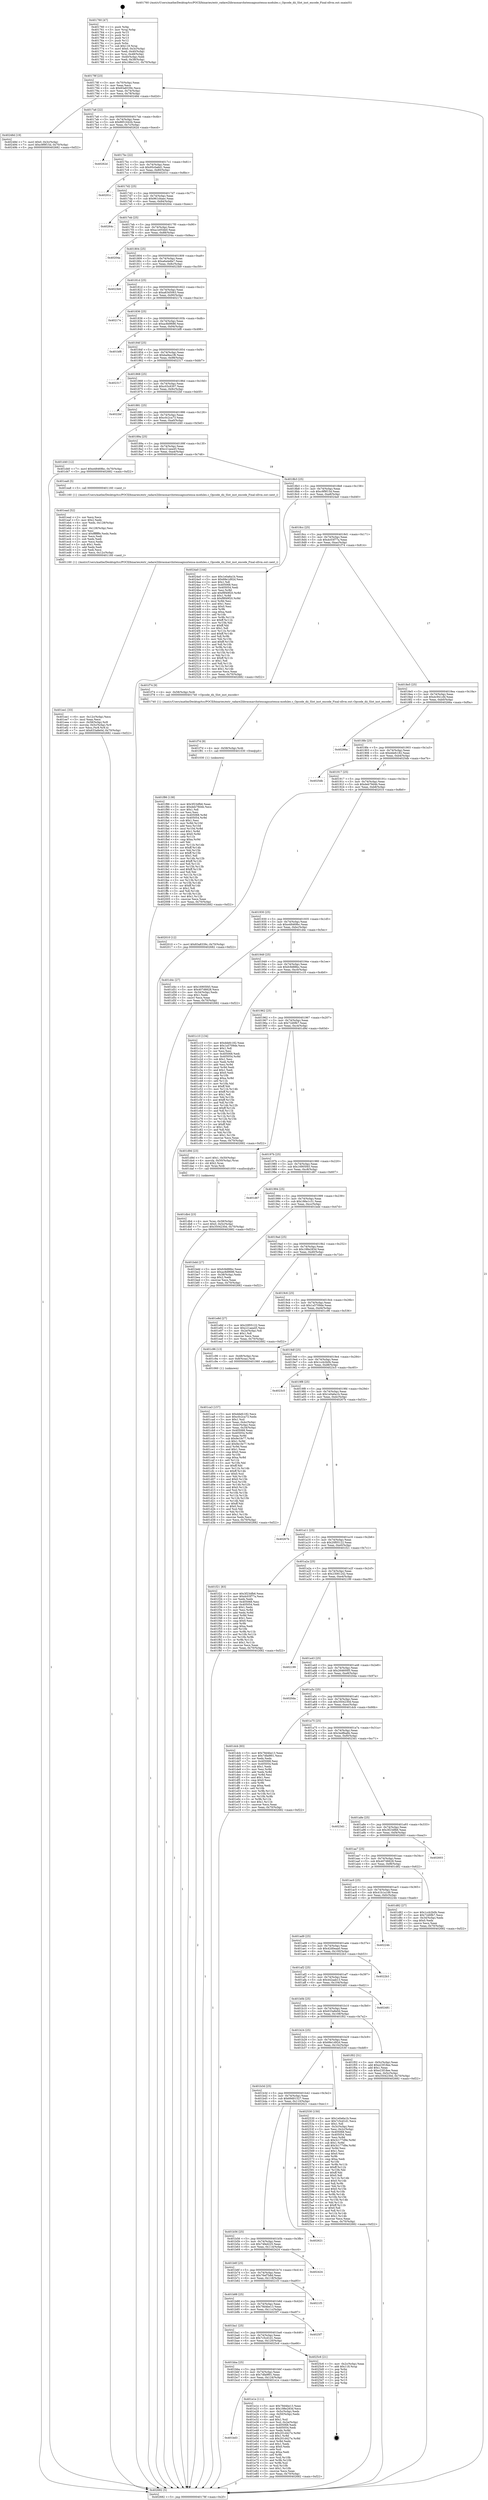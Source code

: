 digraph "0x401760" {
  label = "0x401760 (/mnt/c/Users/mathe/Desktop/tcc/POCII/binaries/extr_radare2librasmarchxtensagnuxtensa-modules.c_Opcode_dii_Slot_inst_encode_Final-ollvm.out::main(0))"
  labelloc = "t"
  node[shape=record]

  Entry [label="",width=0.3,height=0.3,shape=circle,fillcolor=black,style=filled]
  "0x40178f" [label="{
     0x40178f [23]\l
     | [instrs]\l
     &nbsp;&nbsp;0x40178f \<+3\>: mov -0x70(%rbp),%eax\l
     &nbsp;&nbsp;0x401792 \<+2\>: mov %eax,%ecx\l
     &nbsp;&nbsp;0x401794 \<+6\>: sub $0x83a8339c,%ecx\l
     &nbsp;&nbsp;0x40179a \<+3\>: mov %eax,-0x74(%rbp)\l
     &nbsp;&nbsp;0x40179d \<+3\>: mov %ecx,-0x78(%rbp)\l
     &nbsp;&nbsp;0x4017a0 \<+6\>: je 000000000040248d \<main+0xd2d\>\l
  }"]
  "0x40248d" [label="{
     0x40248d [19]\l
     | [instrs]\l
     &nbsp;&nbsp;0x40248d \<+7\>: movl $0x0,-0x3c(%rbp)\l
     &nbsp;&nbsp;0x402494 \<+7\>: movl $0xc9f9f15d,-0x70(%rbp)\l
     &nbsp;&nbsp;0x40249b \<+5\>: jmp 0000000000402682 \<main+0xf22\>\l
  }"]
  "0x4017a6" [label="{
     0x4017a6 [22]\l
     | [instrs]\l
     &nbsp;&nbsp;0x4017a6 \<+5\>: jmp 00000000004017ab \<main+0x4b\>\l
     &nbsp;&nbsp;0x4017ab \<+3\>: mov -0x74(%rbp),%eax\l
     &nbsp;&nbsp;0x4017ae \<+5\>: sub $0x8851642b,%eax\l
     &nbsp;&nbsp;0x4017b3 \<+3\>: mov %eax,-0x7c(%rbp)\l
     &nbsp;&nbsp;0x4017b6 \<+6\>: je 000000000040262d \<main+0xecd\>\l
  }"]
  Exit [label="",width=0.3,height=0.3,shape=circle,fillcolor=black,style=filled,peripheries=2]
  "0x40262d" [label="{
     0x40262d\l
  }", style=dashed]
  "0x4017bc" [label="{
     0x4017bc [22]\l
     | [instrs]\l
     &nbsp;&nbsp;0x4017bc \<+5\>: jmp 00000000004017c1 \<main+0x61\>\l
     &nbsp;&nbsp;0x4017c1 \<+3\>: mov -0x74(%rbp),%eax\l
     &nbsp;&nbsp;0x4017c4 \<+5\>: sub $0x95c0a6d1,%eax\l
     &nbsp;&nbsp;0x4017c9 \<+3\>: mov %eax,-0x80(%rbp)\l
     &nbsp;&nbsp;0x4017cc \<+6\>: je 000000000040201c \<main+0x8bc\>\l
  }"]
  "0x401f86" [label="{
     0x401f86 [138]\l
     | [instrs]\l
     &nbsp;&nbsp;0x401f86 \<+5\>: mov $0x3f23dfb6,%eax\l
     &nbsp;&nbsp;0x401f8b \<+5\>: mov $0xdeb79d4b,%ecx\l
     &nbsp;&nbsp;0x401f90 \<+2\>: mov $0x1,%dl\l
     &nbsp;&nbsp;0x401f92 \<+2\>: xor %esi,%esi\l
     &nbsp;&nbsp;0x401f94 \<+8\>: mov 0x405068,%r8d\l
     &nbsp;&nbsp;0x401f9c \<+8\>: mov 0x405054,%r9d\l
     &nbsp;&nbsp;0x401fa4 \<+3\>: sub $0x1,%esi\l
     &nbsp;&nbsp;0x401fa7 \<+3\>: mov %r8d,%r10d\l
     &nbsp;&nbsp;0x401faa \<+3\>: add %esi,%r10d\l
     &nbsp;&nbsp;0x401fad \<+4\>: imul %r10d,%r8d\l
     &nbsp;&nbsp;0x401fb1 \<+4\>: and $0x1,%r8d\l
     &nbsp;&nbsp;0x401fb5 \<+4\>: cmp $0x0,%r8d\l
     &nbsp;&nbsp;0x401fb9 \<+4\>: sete %r11b\l
     &nbsp;&nbsp;0x401fbd \<+4\>: cmp $0xa,%r9d\l
     &nbsp;&nbsp;0x401fc1 \<+3\>: setl %bl\l
     &nbsp;&nbsp;0x401fc4 \<+3\>: mov %r11b,%r14b\l
     &nbsp;&nbsp;0x401fc7 \<+4\>: xor $0xff,%r14b\l
     &nbsp;&nbsp;0x401fcb \<+3\>: mov %bl,%r15b\l
     &nbsp;&nbsp;0x401fce \<+4\>: xor $0xff,%r15b\l
     &nbsp;&nbsp;0x401fd2 \<+3\>: xor $0x1,%dl\l
     &nbsp;&nbsp;0x401fd5 \<+3\>: mov %r14b,%r12b\l
     &nbsp;&nbsp;0x401fd8 \<+4\>: and $0xff,%r12b\l
     &nbsp;&nbsp;0x401fdc \<+3\>: and %dl,%r11b\l
     &nbsp;&nbsp;0x401fdf \<+3\>: mov %r15b,%r13b\l
     &nbsp;&nbsp;0x401fe2 \<+4\>: and $0xff,%r13b\l
     &nbsp;&nbsp;0x401fe6 \<+2\>: and %dl,%bl\l
     &nbsp;&nbsp;0x401fe8 \<+3\>: or %r11b,%r12b\l
     &nbsp;&nbsp;0x401feb \<+3\>: or %bl,%r13b\l
     &nbsp;&nbsp;0x401fee \<+3\>: xor %r13b,%r12b\l
     &nbsp;&nbsp;0x401ff1 \<+3\>: or %r15b,%r14b\l
     &nbsp;&nbsp;0x401ff4 \<+4\>: xor $0xff,%r14b\l
     &nbsp;&nbsp;0x401ff8 \<+3\>: or $0x1,%dl\l
     &nbsp;&nbsp;0x401ffb \<+3\>: and %dl,%r14b\l
     &nbsp;&nbsp;0x401ffe \<+3\>: or %r14b,%r12b\l
     &nbsp;&nbsp;0x402001 \<+4\>: test $0x1,%r12b\l
     &nbsp;&nbsp;0x402005 \<+3\>: cmovne %ecx,%eax\l
     &nbsp;&nbsp;0x402008 \<+3\>: mov %eax,-0x70(%rbp)\l
     &nbsp;&nbsp;0x40200b \<+5\>: jmp 0000000000402682 \<main+0xf22\>\l
  }"]
  "0x40201c" [label="{
     0x40201c\l
  }", style=dashed]
  "0x4017d2" [label="{
     0x4017d2 [25]\l
     | [instrs]\l
     &nbsp;&nbsp;0x4017d2 \<+5\>: jmp 00000000004017d7 \<main+0x77\>\l
     &nbsp;&nbsp;0x4017d7 \<+3\>: mov -0x74(%rbp),%eax\l
     &nbsp;&nbsp;0x4017da \<+5\>: sub $0x961d4aec,%eax\l
     &nbsp;&nbsp;0x4017df \<+6\>: mov %eax,-0x84(%rbp)\l
     &nbsp;&nbsp;0x4017e5 \<+6\>: je 000000000040264c \<main+0xeec\>\l
  }"]
  "0x401f7d" [label="{
     0x401f7d [9]\l
     | [instrs]\l
     &nbsp;&nbsp;0x401f7d \<+4\>: mov -0x58(%rbp),%rdi\l
     &nbsp;&nbsp;0x401f81 \<+5\>: call 0000000000401030 \<free@plt\>\l
     | [calls]\l
     &nbsp;&nbsp;0x401030 \{1\} (unknown)\l
  }"]
  "0x40264c" [label="{
     0x40264c\l
  }", style=dashed]
  "0x4017eb" [label="{
     0x4017eb [25]\l
     | [instrs]\l
     &nbsp;&nbsp;0x4017eb \<+5\>: jmp 00000000004017f0 \<main+0x90\>\l
     &nbsp;&nbsp;0x4017f0 \<+3\>: mov -0x74(%rbp),%eax\l
     &nbsp;&nbsp;0x4017f3 \<+5\>: sub $0xa1e054b0,%eax\l
     &nbsp;&nbsp;0x4017f8 \<+6\>: mov %eax,-0x88(%rbp)\l
     &nbsp;&nbsp;0x4017fe \<+6\>: je 000000000040204a \<main+0x8ea\>\l
  }"]
  "0x401ee1" [label="{
     0x401ee1 [33]\l
     | [instrs]\l
     &nbsp;&nbsp;0x401ee1 \<+6\>: mov -0x12c(%rbp),%ecx\l
     &nbsp;&nbsp;0x401ee7 \<+3\>: imul %eax,%ecx\l
     &nbsp;&nbsp;0x401eea \<+4\>: mov -0x58(%rbp),%r8\l
     &nbsp;&nbsp;0x401eee \<+4\>: movslq -0x5c(%rbp),%r9\l
     &nbsp;&nbsp;0x401ef2 \<+4\>: mov %ecx,(%r8,%r9,4)\l
     &nbsp;&nbsp;0x401ef6 \<+7\>: movl $0x633a8e0d,-0x70(%rbp)\l
     &nbsp;&nbsp;0x401efd \<+5\>: jmp 0000000000402682 \<main+0xf22\>\l
  }"]
  "0x40204a" [label="{
     0x40204a\l
  }", style=dashed]
  "0x401804" [label="{
     0x401804 [25]\l
     | [instrs]\l
     &nbsp;&nbsp;0x401804 \<+5\>: jmp 0000000000401809 \<main+0xa9\>\l
     &nbsp;&nbsp;0x401809 \<+3\>: mov -0x74(%rbp),%eax\l
     &nbsp;&nbsp;0x40180c \<+5\>: sub $0xa6a4e8a7,%eax\l
     &nbsp;&nbsp;0x401811 \<+6\>: mov %eax,-0x8c(%rbp)\l
     &nbsp;&nbsp;0x401817 \<+6\>: je 00000000004023b9 \<main+0xc59\>\l
  }"]
  "0x401ead" [label="{
     0x401ead [52]\l
     | [instrs]\l
     &nbsp;&nbsp;0x401ead \<+2\>: xor %ecx,%ecx\l
     &nbsp;&nbsp;0x401eaf \<+5\>: mov $0x2,%edx\l
     &nbsp;&nbsp;0x401eb4 \<+6\>: mov %edx,-0x128(%rbp)\l
     &nbsp;&nbsp;0x401eba \<+1\>: cltd\l
     &nbsp;&nbsp;0x401ebb \<+6\>: mov -0x128(%rbp),%esi\l
     &nbsp;&nbsp;0x401ec1 \<+2\>: idiv %esi\l
     &nbsp;&nbsp;0x401ec3 \<+6\>: imul $0xfffffffe,%edx,%edx\l
     &nbsp;&nbsp;0x401ec9 \<+2\>: mov %ecx,%edi\l
     &nbsp;&nbsp;0x401ecb \<+2\>: sub %edx,%edi\l
     &nbsp;&nbsp;0x401ecd \<+2\>: mov %ecx,%edx\l
     &nbsp;&nbsp;0x401ecf \<+3\>: sub $0x1,%edx\l
     &nbsp;&nbsp;0x401ed2 \<+2\>: add %edx,%edi\l
     &nbsp;&nbsp;0x401ed4 \<+2\>: sub %edi,%ecx\l
     &nbsp;&nbsp;0x401ed6 \<+6\>: mov %ecx,-0x12c(%rbp)\l
     &nbsp;&nbsp;0x401edc \<+5\>: call 0000000000401160 \<next_i\>\l
     | [calls]\l
     &nbsp;&nbsp;0x401160 \{1\} (/mnt/c/Users/mathe/Desktop/tcc/POCII/binaries/extr_radare2librasmarchxtensagnuxtensa-modules.c_Opcode_dii_Slot_inst_encode_Final-ollvm.out::next_i)\l
  }"]
  "0x4023b9" [label="{
     0x4023b9\l
  }", style=dashed]
  "0x40181d" [label="{
     0x40181d [25]\l
     | [instrs]\l
     &nbsp;&nbsp;0x40181d \<+5\>: jmp 0000000000401822 \<main+0xc2\>\l
     &nbsp;&nbsp;0x401822 \<+3\>: mov -0x74(%rbp),%eax\l
     &nbsp;&nbsp;0x401825 \<+5\>: sub $0xa8345063,%eax\l
     &nbsp;&nbsp;0x40182a \<+6\>: mov %eax,-0x90(%rbp)\l
     &nbsp;&nbsp;0x401830 \<+6\>: je 000000000040217e \<main+0xa1e\>\l
  }"]
  "0x401bd3" [label="{
     0x401bd3\l
  }", style=dashed]
  "0x40217e" [label="{
     0x40217e\l
  }", style=dashed]
  "0x401836" [label="{
     0x401836 [25]\l
     | [instrs]\l
     &nbsp;&nbsp;0x401836 \<+5\>: jmp 000000000040183b \<main+0xdb\>\l
     &nbsp;&nbsp;0x40183b \<+3\>: mov -0x74(%rbp),%eax\l
     &nbsp;&nbsp;0x40183e \<+5\>: sub $0xac8d9686,%eax\l
     &nbsp;&nbsp;0x401843 \<+6\>: mov %eax,-0x94(%rbp)\l
     &nbsp;&nbsp;0x401849 \<+6\>: je 0000000000401bf8 \<main+0x498\>\l
  }"]
  "0x401e1e" [label="{
     0x401e1e [111]\l
     | [instrs]\l
     &nbsp;&nbsp;0x401e1e \<+5\>: mov $0x78d4be13,%eax\l
     &nbsp;&nbsp;0x401e23 \<+5\>: mov $0x188e283d,%ecx\l
     &nbsp;&nbsp;0x401e28 \<+3\>: mov -0x5c(%rbp),%edx\l
     &nbsp;&nbsp;0x401e2b \<+3\>: cmp -0x50(%rbp),%edx\l
     &nbsp;&nbsp;0x401e2e \<+4\>: setl %sil\l
     &nbsp;&nbsp;0x401e32 \<+4\>: and $0x1,%sil\l
     &nbsp;&nbsp;0x401e36 \<+4\>: mov %sil,-0x2e(%rbp)\l
     &nbsp;&nbsp;0x401e3a \<+7\>: mov 0x405068,%edx\l
     &nbsp;&nbsp;0x401e41 \<+7\>: mov 0x405054,%edi\l
     &nbsp;&nbsp;0x401e48 \<+3\>: mov %edx,%r8d\l
     &nbsp;&nbsp;0x401e4b \<+7\>: add $0x201d427e,%r8d\l
     &nbsp;&nbsp;0x401e52 \<+4\>: sub $0x1,%r8d\l
     &nbsp;&nbsp;0x401e56 \<+7\>: sub $0x201d427e,%r8d\l
     &nbsp;&nbsp;0x401e5d \<+4\>: imul %r8d,%edx\l
     &nbsp;&nbsp;0x401e61 \<+3\>: and $0x1,%edx\l
     &nbsp;&nbsp;0x401e64 \<+3\>: cmp $0x0,%edx\l
     &nbsp;&nbsp;0x401e67 \<+4\>: sete %sil\l
     &nbsp;&nbsp;0x401e6b \<+3\>: cmp $0xa,%edi\l
     &nbsp;&nbsp;0x401e6e \<+4\>: setl %r9b\l
     &nbsp;&nbsp;0x401e72 \<+3\>: mov %sil,%r10b\l
     &nbsp;&nbsp;0x401e75 \<+3\>: and %r9b,%r10b\l
     &nbsp;&nbsp;0x401e78 \<+3\>: xor %r9b,%sil\l
     &nbsp;&nbsp;0x401e7b \<+3\>: or %sil,%r10b\l
     &nbsp;&nbsp;0x401e7e \<+4\>: test $0x1,%r10b\l
     &nbsp;&nbsp;0x401e82 \<+3\>: cmovne %ecx,%eax\l
     &nbsp;&nbsp;0x401e85 \<+3\>: mov %eax,-0x70(%rbp)\l
     &nbsp;&nbsp;0x401e88 \<+5\>: jmp 0000000000402682 \<main+0xf22\>\l
  }"]
  "0x401bf8" [label="{
     0x401bf8\l
  }", style=dashed]
  "0x40184f" [label="{
     0x40184f [25]\l
     | [instrs]\l
     &nbsp;&nbsp;0x40184f \<+5\>: jmp 0000000000401854 \<main+0xf4\>\l
     &nbsp;&nbsp;0x401854 \<+3\>: mov -0x74(%rbp),%eax\l
     &nbsp;&nbsp;0x401857 \<+5\>: sub $0xba9ea1f6,%eax\l
     &nbsp;&nbsp;0x40185c \<+6\>: mov %eax,-0x98(%rbp)\l
     &nbsp;&nbsp;0x401862 \<+6\>: je 0000000000402317 \<main+0xbb7\>\l
  }"]
  "0x401bba" [label="{
     0x401bba [25]\l
     | [instrs]\l
     &nbsp;&nbsp;0x401bba \<+5\>: jmp 0000000000401bbf \<main+0x45f\>\l
     &nbsp;&nbsp;0x401bbf \<+3\>: mov -0x74(%rbp),%eax\l
     &nbsp;&nbsp;0x401bc2 \<+5\>: sub $0x7dfa9f01,%eax\l
     &nbsp;&nbsp;0x401bc7 \<+6\>: mov %eax,-0x124(%rbp)\l
     &nbsp;&nbsp;0x401bcd \<+6\>: je 0000000000401e1e \<main+0x6be\>\l
  }"]
  "0x402317" [label="{
     0x402317\l
  }", style=dashed]
  "0x401868" [label="{
     0x401868 [25]\l
     | [instrs]\l
     &nbsp;&nbsp;0x401868 \<+5\>: jmp 000000000040186d \<main+0x10d\>\l
     &nbsp;&nbsp;0x40186d \<+3\>: mov -0x74(%rbp),%eax\l
     &nbsp;&nbsp;0x401870 \<+5\>: sub $0xc03c6307,%eax\l
     &nbsp;&nbsp;0x401875 \<+6\>: mov %eax,-0x9c(%rbp)\l
     &nbsp;&nbsp;0x40187b \<+6\>: je 00000000004022bf \<main+0xb5f\>\l
  }"]
  "0x4025c6" [label="{
     0x4025c6 [21]\l
     | [instrs]\l
     &nbsp;&nbsp;0x4025c6 \<+3\>: mov -0x2c(%rbp),%eax\l
     &nbsp;&nbsp;0x4025c9 \<+7\>: add $0x118,%rsp\l
     &nbsp;&nbsp;0x4025d0 \<+1\>: pop %rbx\l
     &nbsp;&nbsp;0x4025d1 \<+2\>: pop %r12\l
     &nbsp;&nbsp;0x4025d3 \<+2\>: pop %r13\l
     &nbsp;&nbsp;0x4025d5 \<+2\>: pop %r14\l
     &nbsp;&nbsp;0x4025d7 \<+2\>: pop %r15\l
     &nbsp;&nbsp;0x4025d9 \<+1\>: pop %rbp\l
     &nbsp;&nbsp;0x4025da \<+1\>: ret\l
  }"]
  "0x4022bf" [label="{
     0x4022bf\l
  }", style=dashed]
  "0x401881" [label="{
     0x401881 [25]\l
     | [instrs]\l
     &nbsp;&nbsp;0x401881 \<+5\>: jmp 0000000000401886 \<main+0x126\>\l
     &nbsp;&nbsp;0x401886 \<+3\>: mov -0x74(%rbp),%eax\l
     &nbsp;&nbsp;0x401889 \<+5\>: sub $0xc0c2ca73,%eax\l
     &nbsp;&nbsp;0x40188e \<+6\>: mov %eax,-0xa0(%rbp)\l
     &nbsp;&nbsp;0x401894 \<+6\>: je 0000000000401d40 \<main+0x5e0\>\l
  }"]
  "0x401ba1" [label="{
     0x401ba1 [25]\l
     | [instrs]\l
     &nbsp;&nbsp;0x401ba1 \<+5\>: jmp 0000000000401ba6 \<main+0x446\>\l
     &nbsp;&nbsp;0x401ba6 \<+3\>: mov -0x74(%rbp),%eax\l
     &nbsp;&nbsp;0x401ba9 \<+5\>: sub $0x7c5cd1d1,%eax\l
     &nbsp;&nbsp;0x401bae \<+6\>: mov %eax,-0x120(%rbp)\l
     &nbsp;&nbsp;0x401bb4 \<+6\>: je 00000000004025c6 \<main+0xe66\>\l
  }"]
  "0x401d40" [label="{
     0x401d40 [12]\l
     | [instrs]\l
     &nbsp;&nbsp;0x401d40 \<+7\>: movl $0xe48469bc,-0x70(%rbp)\l
     &nbsp;&nbsp;0x401d47 \<+5\>: jmp 0000000000402682 \<main+0xf22\>\l
  }"]
  "0x40189a" [label="{
     0x40189a [25]\l
     | [instrs]\l
     &nbsp;&nbsp;0x40189a \<+5\>: jmp 000000000040189f \<main+0x13f\>\l
     &nbsp;&nbsp;0x40189f \<+3\>: mov -0x74(%rbp),%eax\l
     &nbsp;&nbsp;0x4018a2 \<+5\>: sub $0xc21aea45,%eax\l
     &nbsp;&nbsp;0x4018a7 \<+6\>: mov %eax,-0xa4(%rbp)\l
     &nbsp;&nbsp;0x4018ad \<+6\>: je 0000000000401ea8 \<main+0x748\>\l
  }"]
  "0x4025f7" [label="{
     0x4025f7\l
  }", style=dashed]
  "0x401ea8" [label="{
     0x401ea8 [5]\l
     | [instrs]\l
     &nbsp;&nbsp;0x401ea8 \<+5\>: call 0000000000401160 \<next_i\>\l
     | [calls]\l
     &nbsp;&nbsp;0x401160 \{1\} (/mnt/c/Users/mathe/Desktop/tcc/POCII/binaries/extr_radare2librasmarchxtensagnuxtensa-modules.c_Opcode_dii_Slot_inst_encode_Final-ollvm.out::next_i)\l
  }"]
  "0x4018b3" [label="{
     0x4018b3 [25]\l
     | [instrs]\l
     &nbsp;&nbsp;0x4018b3 \<+5\>: jmp 00000000004018b8 \<main+0x158\>\l
     &nbsp;&nbsp;0x4018b8 \<+3\>: mov -0x74(%rbp),%eax\l
     &nbsp;&nbsp;0x4018bb \<+5\>: sub $0xc9f9f15d,%eax\l
     &nbsp;&nbsp;0x4018c0 \<+6\>: mov %eax,-0xa8(%rbp)\l
     &nbsp;&nbsp;0x4018c6 \<+6\>: je 00000000004024a0 \<main+0xd40\>\l
  }"]
  "0x401b88" [label="{
     0x401b88 [25]\l
     | [instrs]\l
     &nbsp;&nbsp;0x401b88 \<+5\>: jmp 0000000000401b8d \<main+0x42d\>\l
     &nbsp;&nbsp;0x401b8d \<+3\>: mov -0x74(%rbp),%eax\l
     &nbsp;&nbsp;0x401b90 \<+5\>: sub $0x78d4be13,%eax\l
     &nbsp;&nbsp;0x401b95 \<+6\>: mov %eax,-0x11c(%rbp)\l
     &nbsp;&nbsp;0x401b9b \<+6\>: je 00000000004025f7 \<main+0xe97\>\l
  }"]
  "0x4024a0" [label="{
     0x4024a0 [144]\l
     | [instrs]\l
     &nbsp;&nbsp;0x4024a0 \<+5\>: mov $0x1e0a6a1b,%eax\l
     &nbsp;&nbsp;0x4024a5 \<+5\>: mov $0x68e1d92d,%ecx\l
     &nbsp;&nbsp;0x4024aa \<+2\>: mov $0x1,%dl\l
     &nbsp;&nbsp;0x4024ac \<+7\>: mov 0x405068,%esi\l
     &nbsp;&nbsp;0x4024b3 \<+7\>: mov 0x405054,%edi\l
     &nbsp;&nbsp;0x4024ba \<+3\>: mov %esi,%r8d\l
     &nbsp;&nbsp;0x4024bd \<+7\>: add $0xf9f49f20,%r8d\l
     &nbsp;&nbsp;0x4024c4 \<+4\>: sub $0x1,%r8d\l
     &nbsp;&nbsp;0x4024c8 \<+7\>: sub $0xf9f49f20,%r8d\l
     &nbsp;&nbsp;0x4024cf \<+4\>: imul %r8d,%esi\l
     &nbsp;&nbsp;0x4024d3 \<+3\>: and $0x1,%esi\l
     &nbsp;&nbsp;0x4024d6 \<+3\>: cmp $0x0,%esi\l
     &nbsp;&nbsp;0x4024d9 \<+4\>: sete %r9b\l
     &nbsp;&nbsp;0x4024dd \<+3\>: cmp $0xa,%edi\l
     &nbsp;&nbsp;0x4024e0 \<+4\>: setl %r10b\l
     &nbsp;&nbsp;0x4024e4 \<+3\>: mov %r9b,%r11b\l
     &nbsp;&nbsp;0x4024e7 \<+4\>: xor $0xff,%r11b\l
     &nbsp;&nbsp;0x4024eb \<+3\>: mov %r10b,%bl\l
     &nbsp;&nbsp;0x4024ee \<+3\>: xor $0xff,%bl\l
     &nbsp;&nbsp;0x4024f1 \<+3\>: xor $0x1,%dl\l
     &nbsp;&nbsp;0x4024f4 \<+3\>: mov %r11b,%r14b\l
     &nbsp;&nbsp;0x4024f7 \<+4\>: and $0xff,%r14b\l
     &nbsp;&nbsp;0x4024fb \<+3\>: and %dl,%r9b\l
     &nbsp;&nbsp;0x4024fe \<+3\>: mov %bl,%r15b\l
     &nbsp;&nbsp;0x402501 \<+4\>: and $0xff,%r15b\l
     &nbsp;&nbsp;0x402505 \<+3\>: and %dl,%r10b\l
     &nbsp;&nbsp;0x402508 \<+3\>: or %r9b,%r14b\l
     &nbsp;&nbsp;0x40250b \<+3\>: or %r10b,%r15b\l
     &nbsp;&nbsp;0x40250e \<+3\>: xor %r15b,%r14b\l
     &nbsp;&nbsp;0x402511 \<+3\>: or %bl,%r11b\l
     &nbsp;&nbsp;0x402514 \<+4\>: xor $0xff,%r11b\l
     &nbsp;&nbsp;0x402518 \<+3\>: or $0x1,%dl\l
     &nbsp;&nbsp;0x40251b \<+3\>: and %dl,%r11b\l
     &nbsp;&nbsp;0x40251e \<+3\>: or %r11b,%r14b\l
     &nbsp;&nbsp;0x402521 \<+4\>: test $0x1,%r14b\l
     &nbsp;&nbsp;0x402525 \<+3\>: cmovne %ecx,%eax\l
     &nbsp;&nbsp;0x402528 \<+3\>: mov %eax,-0x70(%rbp)\l
     &nbsp;&nbsp;0x40252b \<+5\>: jmp 0000000000402682 \<main+0xf22\>\l
  }"]
  "0x4018cc" [label="{
     0x4018cc [25]\l
     | [instrs]\l
     &nbsp;&nbsp;0x4018cc \<+5\>: jmp 00000000004018d1 \<main+0x171\>\l
     &nbsp;&nbsp;0x4018d1 \<+3\>: mov -0x74(%rbp),%eax\l
     &nbsp;&nbsp;0x4018d4 \<+5\>: sub $0xdc03f77a,%eax\l
     &nbsp;&nbsp;0x4018d9 \<+6\>: mov %eax,-0xac(%rbp)\l
     &nbsp;&nbsp;0x4018df \<+6\>: je 0000000000401f74 \<main+0x814\>\l
  }"]
  "0x4021f3" [label="{
     0x4021f3\l
  }", style=dashed]
  "0x401f74" [label="{
     0x401f74 [9]\l
     | [instrs]\l
     &nbsp;&nbsp;0x401f74 \<+4\>: mov -0x58(%rbp),%rdi\l
     &nbsp;&nbsp;0x401f78 \<+5\>: call 0000000000401740 \<Opcode_dii_Slot_inst_encode\>\l
     | [calls]\l
     &nbsp;&nbsp;0x401740 \{1\} (/mnt/c/Users/mathe/Desktop/tcc/POCII/binaries/extr_radare2librasmarchxtensagnuxtensa-modules.c_Opcode_dii_Slot_inst_encode_Final-ollvm.out::Opcode_dii_Slot_inst_encode)\l
  }"]
  "0x4018e5" [label="{
     0x4018e5 [25]\l
     | [instrs]\l
     &nbsp;&nbsp;0x4018e5 \<+5\>: jmp 00000000004018ea \<main+0x18a\>\l
     &nbsp;&nbsp;0x4018ea \<+3\>: mov -0x74(%rbp),%eax\l
     &nbsp;&nbsp;0x4018ed \<+5\>: sub $0xdc941cfd,%eax\l
     &nbsp;&nbsp;0x4018f2 \<+6\>: mov %eax,-0xb0(%rbp)\l
     &nbsp;&nbsp;0x4018f8 \<+6\>: je 000000000040266a \<main+0xf0a\>\l
  }"]
  "0x401b6f" [label="{
     0x401b6f [25]\l
     | [instrs]\l
     &nbsp;&nbsp;0x401b6f \<+5\>: jmp 0000000000401b74 \<main+0x414\>\l
     &nbsp;&nbsp;0x401b74 \<+3\>: mov -0x74(%rbp),%eax\l
     &nbsp;&nbsp;0x401b77 \<+5\>: sub $0x76ef7b8d,%eax\l
     &nbsp;&nbsp;0x401b7c \<+6\>: mov %eax,-0x118(%rbp)\l
     &nbsp;&nbsp;0x401b82 \<+6\>: je 00000000004021f3 \<main+0xa93\>\l
  }"]
  "0x40266a" [label="{
     0x40266a\l
  }", style=dashed]
  "0x4018fe" [label="{
     0x4018fe [25]\l
     | [instrs]\l
     &nbsp;&nbsp;0x4018fe \<+5\>: jmp 0000000000401903 \<main+0x1a3\>\l
     &nbsp;&nbsp;0x401903 \<+3\>: mov -0x74(%rbp),%eax\l
     &nbsp;&nbsp;0x401906 \<+5\>: sub $0xddefc182,%eax\l
     &nbsp;&nbsp;0x40190b \<+6\>: mov %eax,-0xb4(%rbp)\l
     &nbsp;&nbsp;0x401911 \<+6\>: je 00000000004025db \<main+0xe7b\>\l
  }"]
  "0x402424" [label="{
     0x402424\l
  }", style=dashed]
  "0x4025db" [label="{
     0x4025db\l
  }", style=dashed]
  "0x401917" [label="{
     0x401917 [25]\l
     | [instrs]\l
     &nbsp;&nbsp;0x401917 \<+5\>: jmp 000000000040191c \<main+0x1bc\>\l
     &nbsp;&nbsp;0x40191c \<+3\>: mov -0x74(%rbp),%eax\l
     &nbsp;&nbsp;0x40191f \<+5\>: sub $0xdeb79d4b,%eax\l
     &nbsp;&nbsp;0x401924 \<+6\>: mov %eax,-0xb8(%rbp)\l
     &nbsp;&nbsp;0x40192a \<+6\>: je 0000000000402010 \<main+0x8b0\>\l
  }"]
  "0x401b56" [label="{
     0x401b56 [25]\l
     | [instrs]\l
     &nbsp;&nbsp;0x401b56 \<+5\>: jmp 0000000000401b5b \<main+0x3fb\>\l
     &nbsp;&nbsp;0x401b5b \<+3\>: mov -0x74(%rbp),%eax\l
     &nbsp;&nbsp;0x401b5e \<+5\>: sub $0x74fed225,%eax\l
     &nbsp;&nbsp;0x401b63 \<+6\>: mov %eax,-0x114(%rbp)\l
     &nbsp;&nbsp;0x401b69 \<+6\>: je 0000000000402424 \<main+0xcc4\>\l
  }"]
  "0x402010" [label="{
     0x402010 [12]\l
     | [instrs]\l
     &nbsp;&nbsp;0x402010 \<+7\>: movl $0x83a8339c,-0x70(%rbp)\l
     &nbsp;&nbsp;0x402017 \<+5\>: jmp 0000000000402682 \<main+0xf22\>\l
  }"]
  "0x401930" [label="{
     0x401930 [25]\l
     | [instrs]\l
     &nbsp;&nbsp;0x401930 \<+5\>: jmp 0000000000401935 \<main+0x1d5\>\l
     &nbsp;&nbsp;0x401935 \<+3\>: mov -0x74(%rbp),%eax\l
     &nbsp;&nbsp;0x401938 \<+5\>: sub $0xe48469bc,%eax\l
     &nbsp;&nbsp;0x40193d \<+6\>: mov %eax,-0xbc(%rbp)\l
     &nbsp;&nbsp;0x401943 \<+6\>: je 0000000000401d4c \<main+0x5ec\>\l
  }"]
  "0x402621" [label="{
     0x402621\l
  }", style=dashed]
  "0x401d4c" [label="{
     0x401d4c [27]\l
     | [instrs]\l
     &nbsp;&nbsp;0x401d4c \<+5\>: mov $0x16905f45,%eax\l
     &nbsp;&nbsp;0x401d51 \<+5\>: mov $0x407d6628,%ecx\l
     &nbsp;&nbsp;0x401d56 \<+3\>: mov -0x34(%rbp),%edx\l
     &nbsp;&nbsp;0x401d59 \<+3\>: cmp $0x1,%edx\l
     &nbsp;&nbsp;0x401d5c \<+3\>: cmovl %ecx,%eax\l
     &nbsp;&nbsp;0x401d5f \<+3\>: mov %eax,-0x70(%rbp)\l
     &nbsp;&nbsp;0x401d62 \<+5\>: jmp 0000000000402682 \<main+0xf22\>\l
  }"]
  "0x401949" [label="{
     0x401949 [25]\l
     | [instrs]\l
     &nbsp;&nbsp;0x401949 \<+5\>: jmp 000000000040194e \<main+0x1ee\>\l
     &nbsp;&nbsp;0x40194e \<+3\>: mov -0x74(%rbp),%eax\l
     &nbsp;&nbsp;0x401951 \<+5\>: sub $0xfc9d88bc,%eax\l
     &nbsp;&nbsp;0x401956 \<+6\>: mov %eax,-0xc0(%rbp)\l
     &nbsp;&nbsp;0x40195c \<+6\>: je 0000000000401c10 \<main+0x4b0\>\l
  }"]
  "0x401b3d" [label="{
     0x401b3d [25]\l
     | [instrs]\l
     &nbsp;&nbsp;0x401b3d \<+5\>: jmp 0000000000401b42 \<main+0x3e2\>\l
     &nbsp;&nbsp;0x401b42 \<+3\>: mov -0x74(%rbp),%eax\l
     &nbsp;&nbsp;0x401b45 \<+5\>: sub $0x69d01527,%eax\l
     &nbsp;&nbsp;0x401b4a \<+6\>: mov %eax,-0x110(%rbp)\l
     &nbsp;&nbsp;0x401b50 \<+6\>: je 0000000000402621 \<main+0xec1\>\l
  }"]
  "0x401c10" [label="{
     0x401c10 [134]\l
     | [instrs]\l
     &nbsp;&nbsp;0x401c10 \<+5\>: mov $0xddefc182,%eax\l
     &nbsp;&nbsp;0x401c15 \<+5\>: mov $0x1a5709de,%ecx\l
     &nbsp;&nbsp;0x401c1a \<+2\>: mov $0x1,%dl\l
     &nbsp;&nbsp;0x401c1c \<+2\>: xor %esi,%esi\l
     &nbsp;&nbsp;0x401c1e \<+7\>: mov 0x405068,%edi\l
     &nbsp;&nbsp;0x401c25 \<+8\>: mov 0x405054,%r8d\l
     &nbsp;&nbsp;0x401c2d \<+3\>: sub $0x1,%esi\l
     &nbsp;&nbsp;0x401c30 \<+3\>: mov %edi,%r9d\l
     &nbsp;&nbsp;0x401c33 \<+3\>: add %esi,%r9d\l
     &nbsp;&nbsp;0x401c36 \<+4\>: imul %r9d,%edi\l
     &nbsp;&nbsp;0x401c3a \<+3\>: and $0x1,%edi\l
     &nbsp;&nbsp;0x401c3d \<+3\>: cmp $0x0,%edi\l
     &nbsp;&nbsp;0x401c40 \<+4\>: sete %r10b\l
     &nbsp;&nbsp;0x401c44 \<+4\>: cmp $0xa,%r8d\l
     &nbsp;&nbsp;0x401c48 \<+4\>: setl %r11b\l
     &nbsp;&nbsp;0x401c4c \<+3\>: mov %r10b,%bl\l
     &nbsp;&nbsp;0x401c4f \<+3\>: xor $0xff,%bl\l
     &nbsp;&nbsp;0x401c52 \<+3\>: mov %r11b,%r14b\l
     &nbsp;&nbsp;0x401c55 \<+4\>: xor $0xff,%r14b\l
     &nbsp;&nbsp;0x401c59 \<+3\>: xor $0x1,%dl\l
     &nbsp;&nbsp;0x401c5c \<+3\>: mov %bl,%r15b\l
     &nbsp;&nbsp;0x401c5f \<+4\>: and $0xff,%r15b\l
     &nbsp;&nbsp;0x401c63 \<+3\>: and %dl,%r10b\l
     &nbsp;&nbsp;0x401c66 \<+3\>: mov %r14b,%r12b\l
     &nbsp;&nbsp;0x401c69 \<+4\>: and $0xff,%r12b\l
     &nbsp;&nbsp;0x401c6d \<+3\>: and %dl,%r11b\l
     &nbsp;&nbsp;0x401c70 \<+3\>: or %r10b,%r15b\l
     &nbsp;&nbsp;0x401c73 \<+3\>: or %r11b,%r12b\l
     &nbsp;&nbsp;0x401c76 \<+3\>: xor %r12b,%r15b\l
     &nbsp;&nbsp;0x401c79 \<+3\>: or %r14b,%bl\l
     &nbsp;&nbsp;0x401c7c \<+3\>: xor $0xff,%bl\l
     &nbsp;&nbsp;0x401c7f \<+3\>: or $0x1,%dl\l
     &nbsp;&nbsp;0x401c82 \<+2\>: and %dl,%bl\l
     &nbsp;&nbsp;0x401c84 \<+3\>: or %bl,%r15b\l
     &nbsp;&nbsp;0x401c87 \<+4\>: test $0x1,%r15b\l
     &nbsp;&nbsp;0x401c8b \<+3\>: cmovne %ecx,%eax\l
     &nbsp;&nbsp;0x401c8e \<+3\>: mov %eax,-0x70(%rbp)\l
     &nbsp;&nbsp;0x401c91 \<+5\>: jmp 0000000000402682 \<main+0xf22\>\l
  }"]
  "0x401962" [label="{
     0x401962 [25]\l
     | [instrs]\l
     &nbsp;&nbsp;0x401962 \<+5\>: jmp 0000000000401967 \<main+0x207\>\l
     &nbsp;&nbsp;0x401967 \<+3\>: mov -0x74(%rbp),%eax\l
     &nbsp;&nbsp;0x40196a \<+5\>: sub $0x72d0fb7,%eax\l
     &nbsp;&nbsp;0x40196f \<+6\>: mov %eax,-0xc4(%rbp)\l
     &nbsp;&nbsp;0x401975 \<+6\>: je 0000000000401d9d \<main+0x63d\>\l
  }"]
  "0x402530" [label="{
     0x402530 [150]\l
     | [instrs]\l
     &nbsp;&nbsp;0x402530 \<+5\>: mov $0x1e0a6a1b,%eax\l
     &nbsp;&nbsp;0x402535 \<+5\>: mov $0x7c5cd1d1,%ecx\l
     &nbsp;&nbsp;0x40253a \<+2\>: mov $0x1,%dl\l
     &nbsp;&nbsp;0x40253c \<+3\>: mov -0x3c(%rbp),%esi\l
     &nbsp;&nbsp;0x40253f \<+3\>: mov %esi,-0x2c(%rbp)\l
     &nbsp;&nbsp;0x402542 \<+7\>: mov 0x405068,%esi\l
     &nbsp;&nbsp;0x402549 \<+7\>: mov 0x405054,%edi\l
     &nbsp;&nbsp;0x402550 \<+3\>: mov %esi,%r8d\l
     &nbsp;&nbsp;0x402553 \<+7\>: sub $0x3c177d9e,%r8d\l
     &nbsp;&nbsp;0x40255a \<+4\>: sub $0x1,%r8d\l
     &nbsp;&nbsp;0x40255e \<+7\>: add $0x3c177d9e,%r8d\l
     &nbsp;&nbsp;0x402565 \<+4\>: imul %r8d,%esi\l
     &nbsp;&nbsp;0x402569 \<+3\>: and $0x1,%esi\l
     &nbsp;&nbsp;0x40256c \<+3\>: cmp $0x0,%esi\l
     &nbsp;&nbsp;0x40256f \<+4\>: sete %r9b\l
     &nbsp;&nbsp;0x402573 \<+3\>: cmp $0xa,%edi\l
     &nbsp;&nbsp;0x402576 \<+4\>: setl %r10b\l
     &nbsp;&nbsp;0x40257a \<+3\>: mov %r9b,%r11b\l
     &nbsp;&nbsp;0x40257d \<+4\>: xor $0xff,%r11b\l
     &nbsp;&nbsp;0x402581 \<+3\>: mov %r10b,%bl\l
     &nbsp;&nbsp;0x402584 \<+3\>: xor $0xff,%bl\l
     &nbsp;&nbsp;0x402587 \<+3\>: xor $0x0,%dl\l
     &nbsp;&nbsp;0x40258a \<+3\>: mov %r11b,%r14b\l
     &nbsp;&nbsp;0x40258d \<+4\>: and $0x0,%r14b\l
     &nbsp;&nbsp;0x402591 \<+3\>: and %dl,%r9b\l
     &nbsp;&nbsp;0x402594 \<+3\>: mov %bl,%r15b\l
     &nbsp;&nbsp;0x402597 \<+4\>: and $0x0,%r15b\l
     &nbsp;&nbsp;0x40259b \<+3\>: and %dl,%r10b\l
     &nbsp;&nbsp;0x40259e \<+3\>: or %r9b,%r14b\l
     &nbsp;&nbsp;0x4025a1 \<+3\>: or %r10b,%r15b\l
     &nbsp;&nbsp;0x4025a4 \<+3\>: xor %r15b,%r14b\l
     &nbsp;&nbsp;0x4025a7 \<+3\>: or %bl,%r11b\l
     &nbsp;&nbsp;0x4025aa \<+4\>: xor $0xff,%r11b\l
     &nbsp;&nbsp;0x4025ae \<+3\>: or $0x0,%dl\l
     &nbsp;&nbsp;0x4025b1 \<+3\>: and %dl,%r11b\l
     &nbsp;&nbsp;0x4025b4 \<+3\>: or %r11b,%r14b\l
     &nbsp;&nbsp;0x4025b7 \<+4\>: test $0x1,%r14b\l
     &nbsp;&nbsp;0x4025bb \<+3\>: cmovne %ecx,%eax\l
     &nbsp;&nbsp;0x4025be \<+3\>: mov %eax,-0x70(%rbp)\l
     &nbsp;&nbsp;0x4025c1 \<+5\>: jmp 0000000000402682 \<main+0xf22\>\l
  }"]
  "0x401d9d" [label="{
     0x401d9d [23]\l
     | [instrs]\l
     &nbsp;&nbsp;0x401d9d \<+7\>: movl $0x1,-0x50(%rbp)\l
     &nbsp;&nbsp;0x401da4 \<+4\>: movslq -0x50(%rbp),%rax\l
     &nbsp;&nbsp;0x401da8 \<+4\>: shl $0x2,%rax\l
     &nbsp;&nbsp;0x401dac \<+3\>: mov %rax,%rdi\l
     &nbsp;&nbsp;0x401daf \<+5\>: call 0000000000401050 \<malloc@plt\>\l
     | [calls]\l
     &nbsp;&nbsp;0x401050 \{1\} (unknown)\l
  }"]
  "0x40197b" [label="{
     0x40197b [25]\l
     | [instrs]\l
     &nbsp;&nbsp;0x40197b \<+5\>: jmp 0000000000401980 \<main+0x220\>\l
     &nbsp;&nbsp;0x401980 \<+3\>: mov -0x74(%rbp),%eax\l
     &nbsp;&nbsp;0x401983 \<+5\>: sub $0x16905f45,%eax\l
     &nbsp;&nbsp;0x401988 \<+6\>: mov %eax,-0xc8(%rbp)\l
     &nbsp;&nbsp;0x40198e \<+6\>: je 0000000000401d67 \<main+0x607\>\l
  }"]
  "0x401b24" [label="{
     0x401b24 [25]\l
     | [instrs]\l
     &nbsp;&nbsp;0x401b24 \<+5\>: jmp 0000000000401b29 \<main+0x3c9\>\l
     &nbsp;&nbsp;0x401b29 \<+3\>: mov -0x74(%rbp),%eax\l
     &nbsp;&nbsp;0x401b2c \<+5\>: sub $0x68e1d92d,%eax\l
     &nbsp;&nbsp;0x401b31 \<+6\>: mov %eax,-0x10c(%rbp)\l
     &nbsp;&nbsp;0x401b37 \<+6\>: je 0000000000402530 \<main+0xdd0\>\l
  }"]
  "0x401d67" [label="{
     0x401d67\l
  }", style=dashed]
  "0x401994" [label="{
     0x401994 [25]\l
     | [instrs]\l
     &nbsp;&nbsp;0x401994 \<+5\>: jmp 0000000000401999 \<main+0x239\>\l
     &nbsp;&nbsp;0x401999 \<+3\>: mov -0x74(%rbp),%eax\l
     &nbsp;&nbsp;0x40199c \<+5\>: sub $0x186e1c31,%eax\l
     &nbsp;&nbsp;0x4019a1 \<+6\>: mov %eax,-0xcc(%rbp)\l
     &nbsp;&nbsp;0x4019a7 \<+6\>: je 0000000000401bdd \<main+0x47d\>\l
  }"]
  "0x401f02" [label="{
     0x401f02 [31]\l
     | [instrs]\l
     &nbsp;&nbsp;0x401f02 \<+3\>: mov -0x5c(%rbp),%eax\l
     &nbsp;&nbsp;0x401f05 \<+5\>: add $0xe23f18ee,%eax\l
     &nbsp;&nbsp;0x401f0a \<+3\>: add $0x1,%eax\l
     &nbsp;&nbsp;0x401f0d \<+5\>: sub $0xe23f18ee,%eax\l
     &nbsp;&nbsp;0x401f12 \<+3\>: mov %eax,-0x5c(%rbp)\l
     &nbsp;&nbsp;0x401f15 \<+7\>: movl $0x3504230d,-0x70(%rbp)\l
     &nbsp;&nbsp;0x401f1c \<+5\>: jmp 0000000000402682 \<main+0xf22\>\l
  }"]
  "0x401bdd" [label="{
     0x401bdd [27]\l
     | [instrs]\l
     &nbsp;&nbsp;0x401bdd \<+5\>: mov $0xfc9d88bc,%eax\l
     &nbsp;&nbsp;0x401be2 \<+5\>: mov $0xac8d9686,%ecx\l
     &nbsp;&nbsp;0x401be7 \<+3\>: mov -0x38(%rbp),%edx\l
     &nbsp;&nbsp;0x401bea \<+3\>: cmp $0x2,%edx\l
     &nbsp;&nbsp;0x401bed \<+3\>: cmovne %ecx,%eax\l
     &nbsp;&nbsp;0x401bf0 \<+3\>: mov %eax,-0x70(%rbp)\l
     &nbsp;&nbsp;0x401bf3 \<+5\>: jmp 0000000000402682 \<main+0xf22\>\l
  }"]
  "0x4019ad" [label="{
     0x4019ad [25]\l
     | [instrs]\l
     &nbsp;&nbsp;0x4019ad \<+5\>: jmp 00000000004019b2 \<main+0x252\>\l
     &nbsp;&nbsp;0x4019b2 \<+3\>: mov -0x74(%rbp),%eax\l
     &nbsp;&nbsp;0x4019b5 \<+5\>: sub $0x188e283d,%eax\l
     &nbsp;&nbsp;0x4019ba \<+6\>: mov %eax,-0xd0(%rbp)\l
     &nbsp;&nbsp;0x4019c0 \<+6\>: je 0000000000401e8d \<main+0x72d\>\l
  }"]
  "0x402682" [label="{
     0x402682 [5]\l
     | [instrs]\l
     &nbsp;&nbsp;0x402682 \<+5\>: jmp 000000000040178f \<main+0x2f\>\l
  }"]
  "0x401760" [label="{
     0x401760 [47]\l
     | [instrs]\l
     &nbsp;&nbsp;0x401760 \<+1\>: push %rbp\l
     &nbsp;&nbsp;0x401761 \<+3\>: mov %rsp,%rbp\l
     &nbsp;&nbsp;0x401764 \<+2\>: push %r15\l
     &nbsp;&nbsp;0x401766 \<+2\>: push %r14\l
     &nbsp;&nbsp;0x401768 \<+2\>: push %r13\l
     &nbsp;&nbsp;0x40176a \<+2\>: push %r12\l
     &nbsp;&nbsp;0x40176c \<+1\>: push %rbx\l
     &nbsp;&nbsp;0x40176d \<+7\>: sub $0x118,%rsp\l
     &nbsp;&nbsp;0x401774 \<+7\>: movl $0x0,-0x3c(%rbp)\l
     &nbsp;&nbsp;0x40177b \<+3\>: mov %edi,-0x40(%rbp)\l
     &nbsp;&nbsp;0x40177e \<+4\>: mov %rsi,-0x48(%rbp)\l
     &nbsp;&nbsp;0x401782 \<+3\>: mov -0x40(%rbp),%edi\l
     &nbsp;&nbsp;0x401785 \<+3\>: mov %edi,-0x38(%rbp)\l
     &nbsp;&nbsp;0x401788 \<+7\>: movl $0x186e1c31,-0x70(%rbp)\l
  }"]
  "0x401b0b" [label="{
     0x401b0b [25]\l
     | [instrs]\l
     &nbsp;&nbsp;0x401b0b \<+5\>: jmp 0000000000401b10 \<main+0x3b0\>\l
     &nbsp;&nbsp;0x401b10 \<+3\>: mov -0x74(%rbp),%eax\l
     &nbsp;&nbsp;0x401b13 \<+5\>: sub $0x633a8e0d,%eax\l
     &nbsp;&nbsp;0x401b18 \<+6\>: mov %eax,-0x108(%rbp)\l
     &nbsp;&nbsp;0x401b1e \<+6\>: je 0000000000401f02 \<main+0x7a2\>\l
  }"]
  "0x401e8d" [label="{
     0x401e8d [27]\l
     | [instrs]\l
     &nbsp;&nbsp;0x401e8d \<+5\>: mov $0x20f05122,%eax\l
     &nbsp;&nbsp;0x401e92 \<+5\>: mov $0xc21aea45,%ecx\l
     &nbsp;&nbsp;0x401e97 \<+3\>: mov -0x2e(%rbp),%dl\l
     &nbsp;&nbsp;0x401e9a \<+3\>: test $0x1,%dl\l
     &nbsp;&nbsp;0x401e9d \<+3\>: cmovne %ecx,%eax\l
     &nbsp;&nbsp;0x401ea0 \<+3\>: mov %eax,-0x70(%rbp)\l
     &nbsp;&nbsp;0x401ea3 \<+5\>: jmp 0000000000402682 \<main+0xf22\>\l
  }"]
  "0x4019c6" [label="{
     0x4019c6 [25]\l
     | [instrs]\l
     &nbsp;&nbsp;0x4019c6 \<+5\>: jmp 00000000004019cb \<main+0x26b\>\l
     &nbsp;&nbsp;0x4019cb \<+3\>: mov -0x74(%rbp),%eax\l
     &nbsp;&nbsp;0x4019ce \<+5\>: sub $0x1a5709de,%eax\l
     &nbsp;&nbsp;0x4019d3 \<+6\>: mov %eax,-0xd4(%rbp)\l
     &nbsp;&nbsp;0x4019d9 \<+6\>: je 0000000000401c96 \<main+0x536\>\l
  }"]
  "0x402481" [label="{
     0x402481\l
  }", style=dashed]
  "0x401c96" [label="{
     0x401c96 [13]\l
     | [instrs]\l
     &nbsp;&nbsp;0x401c96 \<+4\>: mov -0x48(%rbp),%rax\l
     &nbsp;&nbsp;0x401c9a \<+4\>: mov 0x8(%rax),%rdi\l
     &nbsp;&nbsp;0x401c9e \<+5\>: call 0000000000401060 \<atoi@plt\>\l
     | [calls]\l
     &nbsp;&nbsp;0x401060 \{1\} (unknown)\l
  }"]
  "0x4019df" [label="{
     0x4019df [25]\l
     | [instrs]\l
     &nbsp;&nbsp;0x4019df \<+5\>: jmp 00000000004019e4 \<main+0x284\>\l
     &nbsp;&nbsp;0x4019e4 \<+3\>: mov -0x74(%rbp),%eax\l
     &nbsp;&nbsp;0x4019e7 \<+5\>: sub $0x1ccb2b0b,%eax\l
     &nbsp;&nbsp;0x4019ec \<+6\>: mov %eax,-0xd8(%rbp)\l
     &nbsp;&nbsp;0x4019f2 \<+6\>: je 00000000004023c5 \<main+0xc65\>\l
  }"]
  "0x401ca3" [label="{
     0x401ca3 [157]\l
     | [instrs]\l
     &nbsp;&nbsp;0x401ca3 \<+5\>: mov $0xddefc182,%ecx\l
     &nbsp;&nbsp;0x401ca8 \<+5\>: mov $0xc0c2ca73,%edx\l
     &nbsp;&nbsp;0x401cad \<+3\>: mov $0x1,%sil\l
     &nbsp;&nbsp;0x401cb0 \<+3\>: mov %eax,-0x4c(%rbp)\l
     &nbsp;&nbsp;0x401cb3 \<+3\>: mov -0x4c(%rbp),%eax\l
     &nbsp;&nbsp;0x401cb6 \<+3\>: mov %eax,-0x34(%rbp)\l
     &nbsp;&nbsp;0x401cb9 \<+7\>: mov 0x405068,%eax\l
     &nbsp;&nbsp;0x401cc0 \<+8\>: mov 0x405054,%r8d\l
     &nbsp;&nbsp;0x401cc8 \<+3\>: mov %eax,%r9d\l
     &nbsp;&nbsp;0x401ccb \<+7\>: sub $0x9e1fe77,%r9d\l
     &nbsp;&nbsp;0x401cd2 \<+4\>: sub $0x1,%r9d\l
     &nbsp;&nbsp;0x401cd6 \<+7\>: add $0x9e1fe77,%r9d\l
     &nbsp;&nbsp;0x401cdd \<+4\>: imul %r9d,%eax\l
     &nbsp;&nbsp;0x401ce1 \<+3\>: and $0x1,%eax\l
     &nbsp;&nbsp;0x401ce4 \<+3\>: cmp $0x0,%eax\l
     &nbsp;&nbsp;0x401ce7 \<+4\>: sete %r10b\l
     &nbsp;&nbsp;0x401ceb \<+4\>: cmp $0xa,%r8d\l
     &nbsp;&nbsp;0x401cef \<+4\>: setl %r11b\l
     &nbsp;&nbsp;0x401cf3 \<+3\>: mov %r10b,%bl\l
     &nbsp;&nbsp;0x401cf6 \<+3\>: xor $0xff,%bl\l
     &nbsp;&nbsp;0x401cf9 \<+3\>: mov %r11b,%r14b\l
     &nbsp;&nbsp;0x401cfc \<+4\>: xor $0xff,%r14b\l
     &nbsp;&nbsp;0x401d00 \<+4\>: xor $0x0,%sil\l
     &nbsp;&nbsp;0x401d04 \<+3\>: mov %bl,%r15b\l
     &nbsp;&nbsp;0x401d07 \<+4\>: and $0x0,%r15b\l
     &nbsp;&nbsp;0x401d0b \<+3\>: and %sil,%r10b\l
     &nbsp;&nbsp;0x401d0e \<+3\>: mov %r14b,%r12b\l
     &nbsp;&nbsp;0x401d11 \<+4\>: and $0x0,%r12b\l
     &nbsp;&nbsp;0x401d15 \<+3\>: and %sil,%r11b\l
     &nbsp;&nbsp;0x401d18 \<+3\>: or %r10b,%r15b\l
     &nbsp;&nbsp;0x401d1b \<+3\>: or %r11b,%r12b\l
     &nbsp;&nbsp;0x401d1e \<+3\>: xor %r12b,%r15b\l
     &nbsp;&nbsp;0x401d21 \<+3\>: or %r14b,%bl\l
     &nbsp;&nbsp;0x401d24 \<+3\>: xor $0xff,%bl\l
     &nbsp;&nbsp;0x401d27 \<+4\>: or $0x0,%sil\l
     &nbsp;&nbsp;0x401d2b \<+3\>: and %sil,%bl\l
     &nbsp;&nbsp;0x401d2e \<+3\>: or %bl,%r15b\l
     &nbsp;&nbsp;0x401d31 \<+4\>: test $0x1,%r15b\l
     &nbsp;&nbsp;0x401d35 \<+3\>: cmovne %edx,%ecx\l
     &nbsp;&nbsp;0x401d38 \<+3\>: mov %ecx,-0x70(%rbp)\l
     &nbsp;&nbsp;0x401d3b \<+5\>: jmp 0000000000402682 \<main+0xf22\>\l
  }"]
  "0x401af2" [label="{
     0x401af2 [25]\l
     | [instrs]\l
     &nbsp;&nbsp;0x401af2 \<+5\>: jmp 0000000000401af7 \<main+0x397\>\l
     &nbsp;&nbsp;0x401af7 \<+3\>: mov -0x74(%rbp),%eax\l
     &nbsp;&nbsp;0x401afa \<+5\>: sub $0x442aab13,%eax\l
     &nbsp;&nbsp;0x401aff \<+6\>: mov %eax,-0x104(%rbp)\l
     &nbsp;&nbsp;0x401b05 \<+6\>: je 0000000000402481 \<main+0xd21\>\l
  }"]
  "0x4023c5" [label="{
     0x4023c5\l
  }", style=dashed]
  "0x4019f8" [label="{
     0x4019f8 [25]\l
     | [instrs]\l
     &nbsp;&nbsp;0x4019f8 \<+5\>: jmp 00000000004019fd \<main+0x29d\>\l
     &nbsp;&nbsp;0x4019fd \<+3\>: mov -0x74(%rbp),%eax\l
     &nbsp;&nbsp;0x401a00 \<+5\>: sub $0x1e0a6a1b,%eax\l
     &nbsp;&nbsp;0x401a05 \<+6\>: mov %eax,-0xdc(%rbp)\l
     &nbsp;&nbsp;0x401a0b \<+6\>: je 000000000040267b \<main+0xf1b\>\l
  }"]
  "0x4022b3" [label="{
     0x4022b3\l
  }", style=dashed]
  "0x40267b" [label="{
     0x40267b\l
  }", style=dashed]
  "0x401a11" [label="{
     0x401a11 [25]\l
     | [instrs]\l
     &nbsp;&nbsp;0x401a11 \<+5\>: jmp 0000000000401a16 \<main+0x2b6\>\l
     &nbsp;&nbsp;0x401a16 \<+3\>: mov -0x74(%rbp),%eax\l
     &nbsp;&nbsp;0x401a19 \<+5\>: sub $0x20f05122,%eax\l
     &nbsp;&nbsp;0x401a1e \<+6\>: mov %eax,-0xe0(%rbp)\l
     &nbsp;&nbsp;0x401a24 \<+6\>: je 0000000000401f21 \<main+0x7c1\>\l
  }"]
  "0x401ad9" [label="{
     0x401ad9 [25]\l
     | [instrs]\l
     &nbsp;&nbsp;0x401ad9 \<+5\>: jmp 0000000000401ade \<main+0x37e\>\l
     &nbsp;&nbsp;0x401ade \<+3\>: mov -0x74(%rbp),%eax\l
     &nbsp;&nbsp;0x401ae1 \<+5\>: sub $0x42d0eaa0,%eax\l
     &nbsp;&nbsp;0x401ae6 \<+6\>: mov %eax,-0x100(%rbp)\l
     &nbsp;&nbsp;0x401aec \<+6\>: je 00000000004022b3 \<main+0xb53\>\l
  }"]
  "0x401f21" [label="{
     0x401f21 [83]\l
     | [instrs]\l
     &nbsp;&nbsp;0x401f21 \<+5\>: mov $0x3f23dfb6,%eax\l
     &nbsp;&nbsp;0x401f26 \<+5\>: mov $0xdc03f77a,%ecx\l
     &nbsp;&nbsp;0x401f2b \<+2\>: xor %edx,%edx\l
     &nbsp;&nbsp;0x401f2d \<+7\>: mov 0x405068,%esi\l
     &nbsp;&nbsp;0x401f34 \<+7\>: mov 0x405054,%edi\l
     &nbsp;&nbsp;0x401f3b \<+3\>: sub $0x1,%edx\l
     &nbsp;&nbsp;0x401f3e \<+3\>: mov %esi,%r8d\l
     &nbsp;&nbsp;0x401f41 \<+3\>: add %edx,%r8d\l
     &nbsp;&nbsp;0x401f44 \<+4\>: imul %r8d,%esi\l
     &nbsp;&nbsp;0x401f48 \<+3\>: and $0x1,%esi\l
     &nbsp;&nbsp;0x401f4b \<+3\>: cmp $0x0,%esi\l
     &nbsp;&nbsp;0x401f4e \<+4\>: sete %r9b\l
     &nbsp;&nbsp;0x401f52 \<+3\>: cmp $0xa,%edi\l
     &nbsp;&nbsp;0x401f55 \<+4\>: setl %r10b\l
     &nbsp;&nbsp;0x401f59 \<+3\>: mov %r9b,%r11b\l
     &nbsp;&nbsp;0x401f5c \<+3\>: and %r10b,%r11b\l
     &nbsp;&nbsp;0x401f5f \<+3\>: xor %r10b,%r9b\l
     &nbsp;&nbsp;0x401f62 \<+3\>: or %r9b,%r11b\l
     &nbsp;&nbsp;0x401f65 \<+4\>: test $0x1,%r11b\l
     &nbsp;&nbsp;0x401f69 \<+3\>: cmovne %ecx,%eax\l
     &nbsp;&nbsp;0x401f6c \<+3\>: mov %eax,-0x70(%rbp)\l
     &nbsp;&nbsp;0x401f6f \<+5\>: jmp 0000000000402682 \<main+0xf22\>\l
  }"]
  "0x401a2a" [label="{
     0x401a2a [25]\l
     | [instrs]\l
     &nbsp;&nbsp;0x401a2a \<+5\>: jmp 0000000000401a2f \<main+0x2cf\>\l
     &nbsp;&nbsp;0x401a2f \<+3\>: mov -0x74(%rbp),%eax\l
     &nbsp;&nbsp;0x401a32 \<+5\>: sub $0x23081242,%eax\l
     &nbsp;&nbsp;0x401a37 \<+6\>: mov %eax,-0xe4(%rbp)\l
     &nbsp;&nbsp;0x401a3d \<+6\>: je 0000000000402199 \<main+0xa39\>\l
  }"]
  "0x40224b" [label="{
     0x40224b\l
  }", style=dashed]
  "0x402199" [label="{
     0x402199\l
  }", style=dashed]
  "0x401a43" [label="{
     0x401a43 [25]\l
     | [instrs]\l
     &nbsp;&nbsp;0x401a43 \<+5\>: jmp 0000000000401a48 \<main+0x2e8\>\l
     &nbsp;&nbsp;0x401a48 \<+3\>: mov -0x74(%rbp),%eax\l
     &nbsp;&nbsp;0x401a4b \<+5\>: sub $0x264600f5,%eax\l
     &nbsp;&nbsp;0x401a50 \<+6\>: mov %eax,-0xe8(%rbp)\l
     &nbsp;&nbsp;0x401a56 \<+6\>: je 00000000004020da \<main+0x97a\>\l
  }"]
  "0x401db4" [label="{
     0x401db4 [23]\l
     | [instrs]\l
     &nbsp;&nbsp;0x401db4 \<+4\>: mov %rax,-0x58(%rbp)\l
     &nbsp;&nbsp;0x401db8 \<+7\>: movl $0x0,-0x5c(%rbp)\l
     &nbsp;&nbsp;0x401dbf \<+7\>: movl $0x3504230d,-0x70(%rbp)\l
     &nbsp;&nbsp;0x401dc6 \<+5\>: jmp 0000000000402682 \<main+0xf22\>\l
  }"]
  "0x4020da" [label="{
     0x4020da\l
  }", style=dashed]
  "0x401a5c" [label="{
     0x401a5c [25]\l
     | [instrs]\l
     &nbsp;&nbsp;0x401a5c \<+5\>: jmp 0000000000401a61 \<main+0x301\>\l
     &nbsp;&nbsp;0x401a61 \<+3\>: mov -0x74(%rbp),%eax\l
     &nbsp;&nbsp;0x401a64 \<+5\>: sub $0x3504230d,%eax\l
     &nbsp;&nbsp;0x401a69 \<+6\>: mov %eax,-0xec(%rbp)\l
     &nbsp;&nbsp;0x401a6f \<+6\>: je 0000000000401dcb \<main+0x66b\>\l
  }"]
  "0x401ac0" [label="{
     0x401ac0 [25]\l
     | [instrs]\l
     &nbsp;&nbsp;0x401ac0 \<+5\>: jmp 0000000000401ac5 \<main+0x365\>\l
     &nbsp;&nbsp;0x401ac5 \<+3\>: mov -0x74(%rbp),%eax\l
     &nbsp;&nbsp;0x401ac8 \<+5\>: sub $0x41b1a1d9,%eax\l
     &nbsp;&nbsp;0x401acd \<+6\>: mov %eax,-0xfc(%rbp)\l
     &nbsp;&nbsp;0x401ad3 \<+6\>: je 000000000040224b \<main+0xaeb\>\l
  }"]
  "0x401dcb" [label="{
     0x401dcb [83]\l
     | [instrs]\l
     &nbsp;&nbsp;0x401dcb \<+5\>: mov $0x78d4be13,%eax\l
     &nbsp;&nbsp;0x401dd0 \<+5\>: mov $0x7dfa9f01,%ecx\l
     &nbsp;&nbsp;0x401dd5 \<+2\>: xor %edx,%edx\l
     &nbsp;&nbsp;0x401dd7 \<+7\>: mov 0x405068,%esi\l
     &nbsp;&nbsp;0x401dde \<+7\>: mov 0x405054,%edi\l
     &nbsp;&nbsp;0x401de5 \<+3\>: sub $0x1,%edx\l
     &nbsp;&nbsp;0x401de8 \<+3\>: mov %esi,%r8d\l
     &nbsp;&nbsp;0x401deb \<+3\>: add %edx,%r8d\l
     &nbsp;&nbsp;0x401dee \<+4\>: imul %r8d,%esi\l
     &nbsp;&nbsp;0x401df2 \<+3\>: and $0x1,%esi\l
     &nbsp;&nbsp;0x401df5 \<+3\>: cmp $0x0,%esi\l
     &nbsp;&nbsp;0x401df8 \<+4\>: sete %r9b\l
     &nbsp;&nbsp;0x401dfc \<+3\>: cmp $0xa,%edi\l
     &nbsp;&nbsp;0x401dff \<+4\>: setl %r10b\l
     &nbsp;&nbsp;0x401e03 \<+3\>: mov %r9b,%r11b\l
     &nbsp;&nbsp;0x401e06 \<+3\>: and %r10b,%r11b\l
     &nbsp;&nbsp;0x401e09 \<+3\>: xor %r10b,%r9b\l
     &nbsp;&nbsp;0x401e0c \<+3\>: or %r9b,%r11b\l
     &nbsp;&nbsp;0x401e0f \<+4\>: test $0x1,%r11b\l
     &nbsp;&nbsp;0x401e13 \<+3\>: cmovne %ecx,%eax\l
     &nbsp;&nbsp;0x401e16 \<+3\>: mov %eax,-0x70(%rbp)\l
     &nbsp;&nbsp;0x401e19 \<+5\>: jmp 0000000000402682 \<main+0xf22\>\l
  }"]
  "0x401a75" [label="{
     0x401a75 [25]\l
     | [instrs]\l
     &nbsp;&nbsp;0x401a75 \<+5\>: jmp 0000000000401a7a \<main+0x31a\>\l
     &nbsp;&nbsp;0x401a7a \<+3\>: mov -0x74(%rbp),%eax\l
     &nbsp;&nbsp;0x401a7d \<+5\>: sub $0x3edfba6b,%eax\l
     &nbsp;&nbsp;0x401a82 \<+6\>: mov %eax,-0xf0(%rbp)\l
     &nbsp;&nbsp;0x401a88 \<+6\>: je 00000000004023d1 \<main+0xc71\>\l
  }"]
  "0x401d82" [label="{
     0x401d82 [27]\l
     | [instrs]\l
     &nbsp;&nbsp;0x401d82 \<+5\>: mov $0x1ccb2b0b,%eax\l
     &nbsp;&nbsp;0x401d87 \<+5\>: mov $0x72d0fb7,%ecx\l
     &nbsp;&nbsp;0x401d8c \<+3\>: mov -0x34(%rbp),%edx\l
     &nbsp;&nbsp;0x401d8f \<+3\>: cmp $0x0,%edx\l
     &nbsp;&nbsp;0x401d92 \<+3\>: cmove %ecx,%eax\l
     &nbsp;&nbsp;0x401d95 \<+3\>: mov %eax,-0x70(%rbp)\l
     &nbsp;&nbsp;0x401d98 \<+5\>: jmp 0000000000402682 \<main+0xf22\>\l
  }"]
  "0x4023d1" [label="{
     0x4023d1\l
  }", style=dashed]
  "0x401a8e" [label="{
     0x401a8e [25]\l
     | [instrs]\l
     &nbsp;&nbsp;0x401a8e \<+5\>: jmp 0000000000401a93 \<main+0x333\>\l
     &nbsp;&nbsp;0x401a93 \<+3\>: mov -0x74(%rbp),%eax\l
     &nbsp;&nbsp;0x401a96 \<+5\>: sub $0x3f23dfb6,%eax\l
     &nbsp;&nbsp;0x401a9b \<+6\>: mov %eax,-0xf4(%rbp)\l
     &nbsp;&nbsp;0x401aa1 \<+6\>: je 0000000000402603 \<main+0xea3\>\l
  }"]
  "0x401aa7" [label="{
     0x401aa7 [25]\l
     | [instrs]\l
     &nbsp;&nbsp;0x401aa7 \<+5\>: jmp 0000000000401aac \<main+0x34c\>\l
     &nbsp;&nbsp;0x401aac \<+3\>: mov -0x74(%rbp),%eax\l
     &nbsp;&nbsp;0x401aaf \<+5\>: sub $0x407d6628,%eax\l
     &nbsp;&nbsp;0x401ab4 \<+6\>: mov %eax,-0xf8(%rbp)\l
     &nbsp;&nbsp;0x401aba \<+6\>: je 0000000000401d82 \<main+0x622\>\l
  }"]
  "0x402603" [label="{
     0x402603\l
  }", style=dashed]
  Entry -> "0x401760" [label=" 1"]
  "0x40178f" -> "0x40248d" [label=" 1"]
  "0x40178f" -> "0x4017a6" [label=" 21"]
  "0x4025c6" -> Exit [label=" 1"]
  "0x4017a6" -> "0x40262d" [label=" 0"]
  "0x4017a6" -> "0x4017bc" [label=" 21"]
  "0x402530" -> "0x402682" [label=" 1"]
  "0x4017bc" -> "0x40201c" [label=" 0"]
  "0x4017bc" -> "0x4017d2" [label=" 21"]
  "0x4024a0" -> "0x402682" [label=" 1"]
  "0x4017d2" -> "0x40264c" [label=" 0"]
  "0x4017d2" -> "0x4017eb" [label=" 21"]
  "0x40248d" -> "0x402682" [label=" 1"]
  "0x4017eb" -> "0x40204a" [label=" 0"]
  "0x4017eb" -> "0x401804" [label=" 21"]
  "0x402010" -> "0x402682" [label=" 1"]
  "0x401804" -> "0x4023b9" [label=" 0"]
  "0x401804" -> "0x40181d" [label=" 21"]
  "0x401f86" -> "0x402682" [label=" 1"]
  "0x40181d" -> "0x40217e" [label=" 0"]
  "0x40181d" -> "0x401836" [label=" 21"]
  "0x401f7d" -> "0x401f86" [label=" 1"]
  "0x401836" -> "0x401bf8" [label=" 0"]
  "0x401836" -> "0x40184f" [label=" 21"]
  "0x401f74" -> "0x401f7d" [label=" 1"]
  "0x40184f" -> "0x402317" [label=" 0"]
  "0x40184f" -> "0x401868" [label=" 21"]
  "0x401f02" -> "0x402682" [label=" 1"]
  "0x401868" -> "0x4022bf" [label=" 0"]
  "0x401868" -> "0x401881" [label=" 21"]
  "0x401ee1" -> "0x402682" [label=" 1"]
  "0x401881" -> "0x401d40" [label=" 1"]
  "0x401881" -> "0x40189a" [label=" 20"]
  "0x401ea8" -> "0x401ead" [label=" 1"]
  "0x40189a" -> "0x401ea8" [label=" 1"]
  "0x40189a" -> "0x4018b3" [label=" 19"]
  "0x401e8d" -> "0x402682" [label=" 2"]
  "0x4018b3" -> "0x4024a0" [label=" 1"]
  "0x4018b3" -> "0x4018cc" [label=" 18"]
  "0x401bba" -> "0x401bd3" [label=" 0"]
  "0x4018cc" -> "0x401f74" [label=" 1"]
  "0x4018cc" -> "0x4018e5" [label=" 17"]
  "0x401bba" -> "0x401e1e" [label=" 2"]
  "0x4018e5" -> "0x40266a" [label=" 0"]
  "0x4018e5" -> "0x4018fe" [label=" 17"]
  "0x401ba1" -> "0x401bba" [label=" 2"]
  "0x4018fe" -> "0x4025db" [label=" 0"]
  "0x4018fe" -> "0x401917" [label=" 17"]
  "0x401ba1" -> "0x4025c6" [label=" 1"]
  "0x401917" -> "0x402010" [label=" 1"]
  "0x401917" -> "0x401930" [label=" 16"]
  "0x401b88" -> "0x401ba1" [label=" 3"]
  "0x401930" -> "0x401d4c" [label=" 1"]
  "0x401930" -> "0x401949" [label=" 15"]
  "0x401b88" -> "0x4025f7" [label=" 0"]
  "0x401949" -> "0x401c10" [label=" 1"]
  "0x401949" -> "0x401962" [label=" 14"]
  "0x401b6f" -> "0x401b88" [label=" 3"]
  "0x401962" -> "0x401d9d" [label=" 1"]
  "0x401962" -> "0x40197b" [label=" 13"]
  "0x401b6f" -> "0x4021f3" [label=" 0"]
  "0x40197b" -> "0x401d67" [label=" 0"]
  "0x40197b" -> "0x401994" [label=" 13"]
  "0x401b56" -> "0x401b6f" [label=" 3"]
  "0x401994" -> "0x401bdd" [label=" 1"]
  "0x401994" -> "0x4019ad" [label=" 12"]
  "0x401bdd" -> "0x402682" [label=" 1"]
  "0x401760" -> "0x40178f" [label=" 1"]
  "0x402682" -> "0x40178f" [label=" 21"]
  "0x401c10" -> "0x402682" [label=" 1"]
  "0x401b56" -> "0x402424" [label=" 0"]
  "0x4019ad" -> "0x401e8d" [label=" 2"]
  "0x4019ad" -> "0x4019c6" [label=" 10"]
  "0x401b3d" -> "0x401b56" [label=" 3"]
  "0x4019c6" -> "0x401c96" [label=" 1"]
  "0x4019c6" -> "0x4019df" [label=" 9"]
  "0x401c96" -> "0x401ca3" [label=" 1"]
  "0x401ca3" -> "0x402682" [label=" 1"]
  "0x401d40" -> "0x402682" [label=" 1"]
  "0x401d4c" -> "0x402682" [label=" 1"]
  "0x401b3d" -> "0x402621" [label=" 0"]
  "0x4019df" -> "0x4023c5" [label=" 0"]
  "0x4019df" -> "0x4019f8" [label=" 9"]
  "0x401b24" -> "0x401b3d" [label=" 3"]
  "0x4019f8" -> "0x40267b" [label=" 0"]
  "0x4019f8" -> "0x401a11" [label=" 9"]
  "0x401b24" -> "0x402530" [label=" 1"]
  "0x401a11" -> "0x401f21" [label=" 1"]
  "0x401a11" -> "0x401a2a" [label=" 8"]
  "0x401b0b" -> "0x401b24" [label=" 4"]
  "0x401a2a" -> "0x402199" [label=" 0"]
  "0x401a2a" -> "0x401a43" [label=" 8"]
  "0x401b0b" -> "0x401f02" [label=" 1"]
  "0x401a43" -> "0x4020da" [label=" 0"]
  "0x401a43" -> "0x401a5c" [label=" 8"]
  "0x401af2" -> "0x401b0b" [label=" 5"]
  "0x401a5c" -> "0x401dcb" [label=" 2"]
  "0x401a5c" -> "0x401a75" [label=" 6"]
  "0x401af2" -> "0x402481" [label=" 0"]
  "0x401a75" -> "0x4023d1" [label=" 0"]
  "0x401a75" -> "0x401a8e" [label=" 6"]
  "0x401e1e" -> "0x402682" [label=" 2"]
  "0x401a8e" -> "0x402603" [label=" 0"]
  "0x401a8e" -> "0x401aa7" [label=" 6"]
  "0x401ad9" -> "0x401af2" [label=" 5"]
  "0x401aa7" -> "0x401d82" [label=" 1"]
  "0x401aa7" -> "0x401ac0" [label=" 5"]
  "0x401d82" -> "0x402682" [label=" 1"]
  "0x401d9d" -> "0x401db4" [label=" 1"]
  "0x401db4" -> "0x402682" [label=" 1"]
  "0x401dcb" -> "0x402682" [label=" 2"]
  "0x401ead" -> "0x401ee1" [label=" 1"]
  "0x401ac0" -> "0x40224b" [label=" 0"]
  "0x401ac0" -> "0x401ad9" [label=" 5"]
  "0x401f21" -> "0x402682" [label=" 1"]
  "0x401ad9" -> "0x4022b3" [label=" 0"]
}
